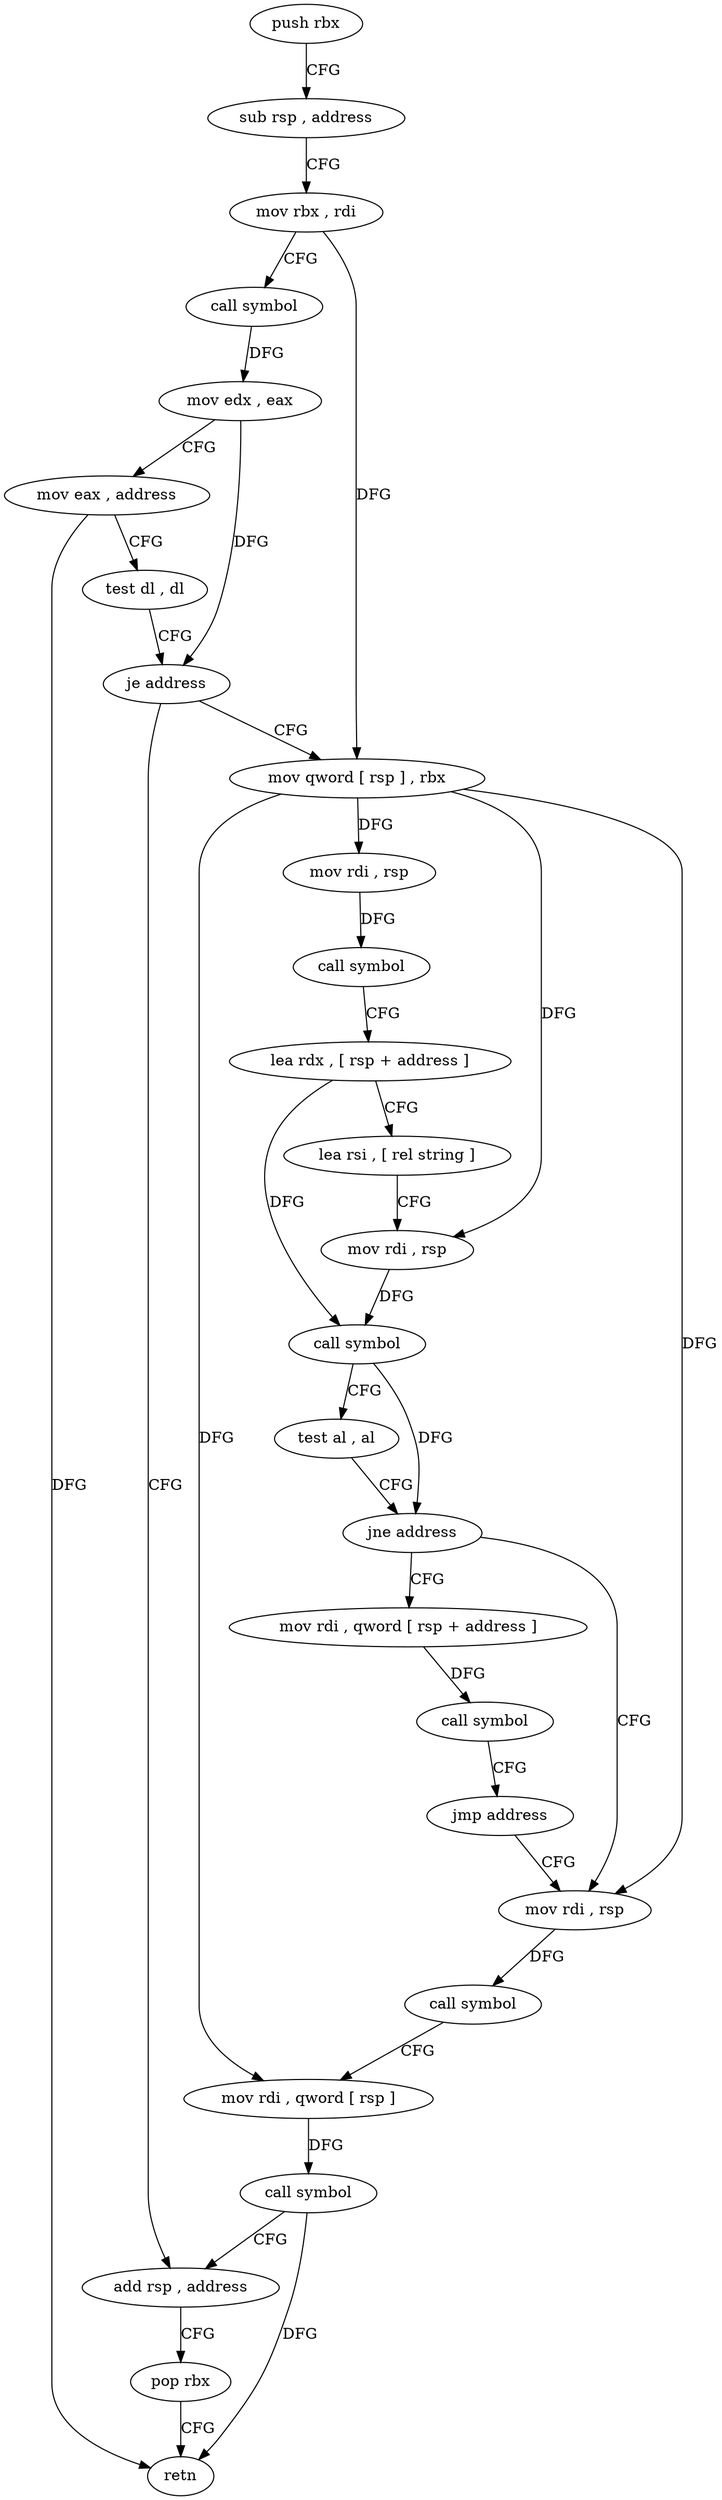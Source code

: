digraph "func" {
"152338" [label = "push rbx" ]
"152339" [label = "sub rsp , address" ]
"152343" [label = "mov rbx , rdi" ]
"152346" [label = "call symbol" ]
"152351" [label = "mov edx , eax" ]
"152353" [label = "mov eax , address" ]
"152358" [label = "test dl , dl" ]
"152360" [label = "je address" ]
"152415" [label = "add rsp , address" ]
"152362" [label = "mov qword [ rsp ] , rbx" ]
"152419" [label = "pop rbx" ]
"152420" [label = "retn" ]
"152366" [label = "mov rdi , rsp" ]
"152369" [label = "call symbol" ]
"152374" [label = "lea rdx , [ rsp + address ]" ]
"152379" [label = "lea rsi , [ rel string ]" ]
"152386" [label = "mov rdi , rsp" ]
"152389" [label = "call symbol" ]
"152394" [label = "test al , al" ]
"152396" [label = "jne address" ]
"152421" [label = "mov rdi , qword [ rsp + address ]" ]
"152398" [label = "mov rdi , rsp" ]
"152426" [label = "call symbol" ]
"152431" [label = "jmp address" ]
"152401" [label = "call symbol" ]
"152406" [label = "mov rdi , qword [ rsp ]" ]
"152410" [label = "call symbol" ]
"152338" -> "152339" [ label = "CFG" ]
"152339" -> "152343" [ label = "CFG" ]
"152343" -> "152346" [ label = "CFG" ]
"152343" -> "152362" [ label = "DFG" ]
"152346" -> "152351" [ label = "DFG" ]
"152351" -> "152353" [ label = "CFG" ]
"152351" -> "152360" [ label = "DFG" ]
"152353" -> "152358" [ label = "CFG" ]
"152353" -> "152420" [ label = "DFG" ]
"152358" -> "152360" [ label = "CFG" ]
"152360" -> "152415" [ label = "CFG" ]
"152360" -> "152362" [ label = "CFG" ]
"152415" -> "152419" [ label = "CFG" ]
"152362" -> "152366" [ label = "DFG" ]
"152362" -> "152406" [ label = "DFG" ]
"152362" -> "152386" [ label = "DFG" ]
"152362" -> "152398" [ label = "DFG" ]
"152419" -> "152420" [ label = "CFG" ]
"152366" -> "152369" [ label = "DFG" ]
"152369" -> "152374" [ label = "CFG" ]
"152374" -> "152379" [ label = "CFG" ]
"152374" -> "152389" [ label = "DFG" ]
"152379" -> "152386" [ label = "CFG" ]
"152386" -> "152389" [ label = "DFG" ]
"152389" -> "152394" [ label = "CFG" ]
"152389" -> "152396" [ label = "DFG" ]
"152394" -> "152396" [ label = "CFG" ]
"152396" -> "152421" [ label = "CFG" ]
"152396" -> "152398" [ label = "CFG" ]
"152421" -> "152426" [ label = "DFG" ]
"152398" -> "152401" [ label = "DFG" ]
"152426" -> "152431" [ label = "CFG" ]
"152431" -> "152398" [ label = "CFG" ]
"152401" -> "152406" [ label = "CFG" ]
"152406" -> "152410" [ label = "DFG" ]
"152410" -> "152415" [ label = "CFG" ]
"152410" -> "152420" [ label = "DFG" ]
}
